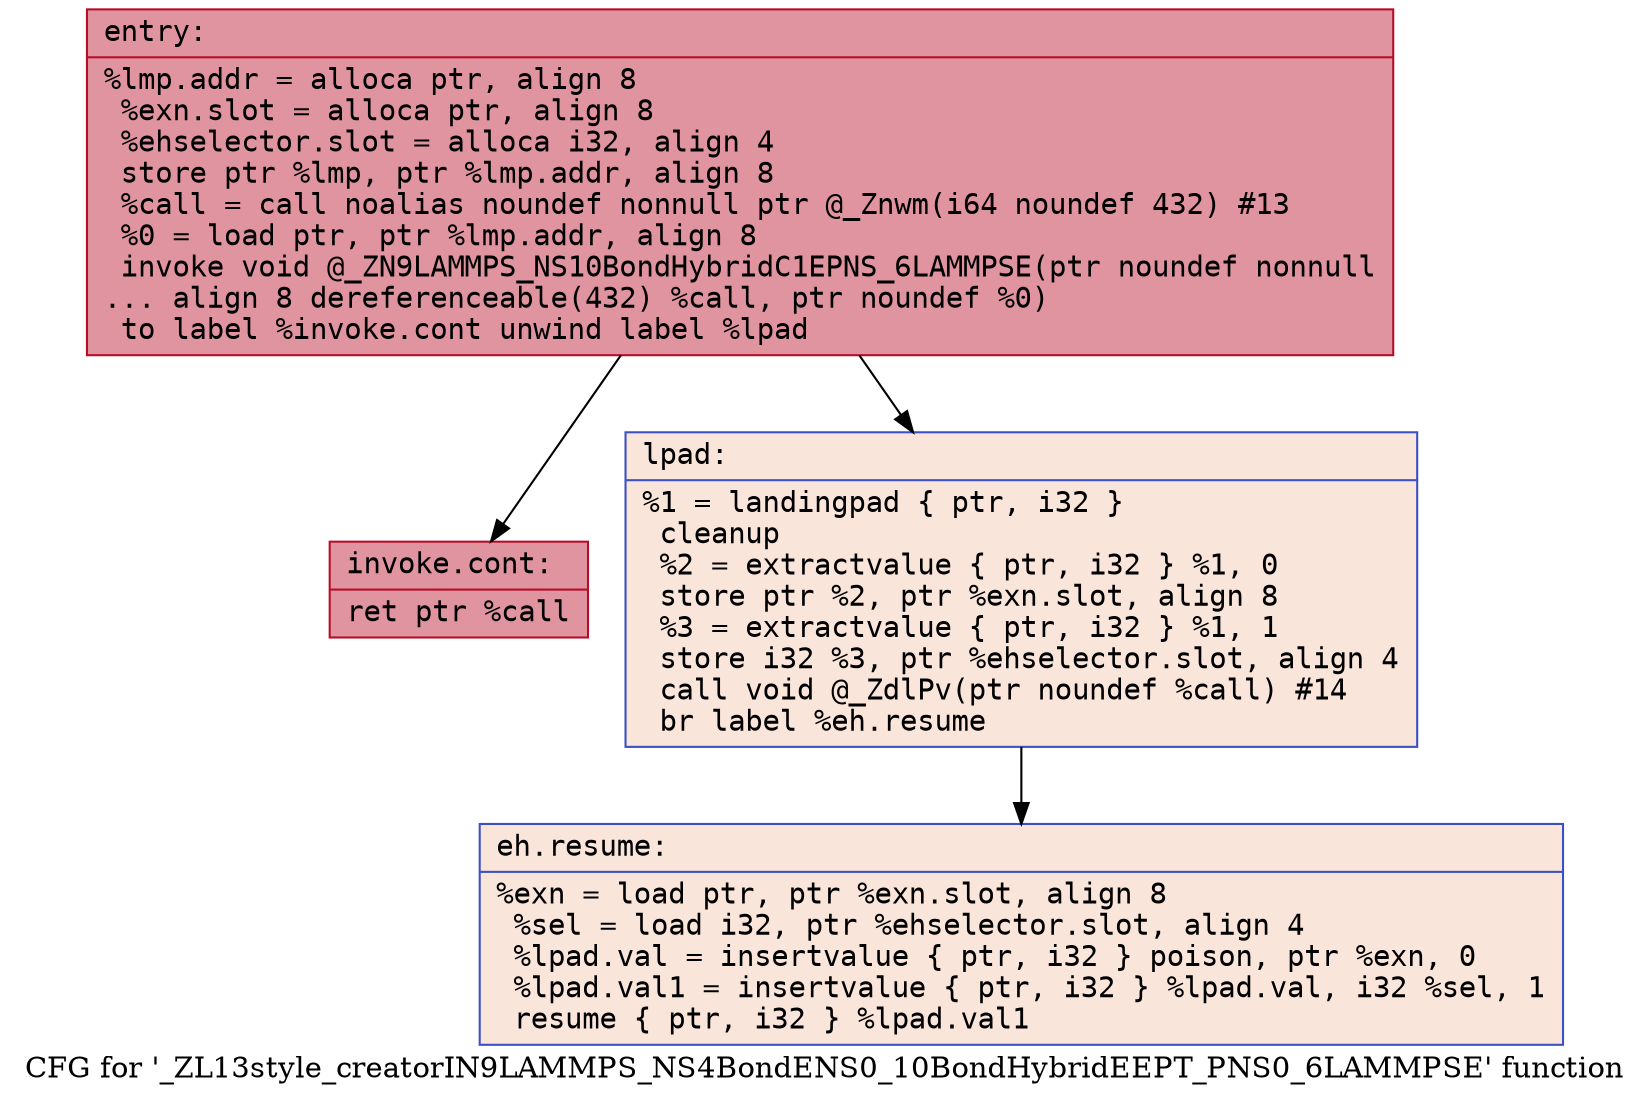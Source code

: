 digraph "CFG for '_ZL13style_creatorIN9LAMMPS_NS4BondENS0_10BondHybridEEPT_PNS0_6LAMMPSE' function" {
	label="CFG for '_ZL13style_creatorIN9LAMMPS_NS4BondENS0_10BondHybridEEPT_PNS0_6LAMMPSE' function";

	Node0x563a5e00b510 [shape=record,color="#b70d28ff", style=filled, fillcolor="#b70d2870" fontname="Courier",label="{entry:\l|  %lmp.addr = alloca ptr, align 8\l  %exn.slot = alloca ptr, align 8\l  %ehselector.slot = alloca i32, align 4\l  store ptr %lmp, ptr %lmp.addr, align 8\l  %call = call noalias noundef nonnull ptr @_Znwm(i64 noundef 432) #13\l  %0 = load ptr, ptr %lmp.addr, align 8\l  invoke void @_ZN9LAMMPS_NS10BondHybridC1EPNS_6LAMMPSE(ptr noundef nonnull\l... align 8 dereferenceable(432) %call, ptr noundef %0)\l          to label %invoke.cont unwind label %lpad\l}"];
	Node0x563a5e00b510 -> Node0x563a5e00bb20[tooltip="entry -> invoke.cont\nProbability 100.00%" ];
	Node0x563a5e00b510 -> Node0x563a5e00bc00[tooltip="entry -> lpad\nProbability 0.00%" ];
	Node0x563a5e00bb20 [shape=record,color="#b70d28ff", style=filled, fillcolor="#b70d2870" fontname="Courier",label="{invoke.cont:\l|  ret ptr %call\l}"];
	Node0x563a5e00bc00 [shape=record,color="#3d50c3ff", style=filled, fillcolor="#f4c5ad70" fontname="Courier",label="{lpad:\l|  %1 = landingpad \{ ptr, i32 \}\l          cleanup\l  %2 = extractvalue \{ ptr, i32 \} %1, 0\l  store ptr %2, ptr %exn.slot, align 8\l  %3 = extractvalue \{ ptr, i32 \} %1, 1\l  store i32 %3, ptr %ehselector.slot, align 4\l  call void @_ZdlPv(ptr noundef %call) #14\l  br label %eh.resume\l}"];
	Node0x563a5e00bc00 -> Node0x563a5e00c300[tooltip="lpad -> eh.resume\nProbability 100.00%" ];
	Node0x563a5e00c300 [shape=record,color="#3d50c3ff", style=filled, fillcolor="#f4c5ad70" fontname="Courier",label="{eh.resume:\l|  %exn = load ptr, ptr %exn.slot, align 8\l  %sel = load i32, ptr %ehselector.slot, align 4\l  %lpad.val = insertvalue \{ ptr, i32 \} poison, ptr %exn, 0\l  %lpad.val1 = insertvalue \{ ptr, i32 \} %lpad.val, i32 %sel, 1\l  resume \{ ptr, i32 \} %lpad.val1\l}"];
}
